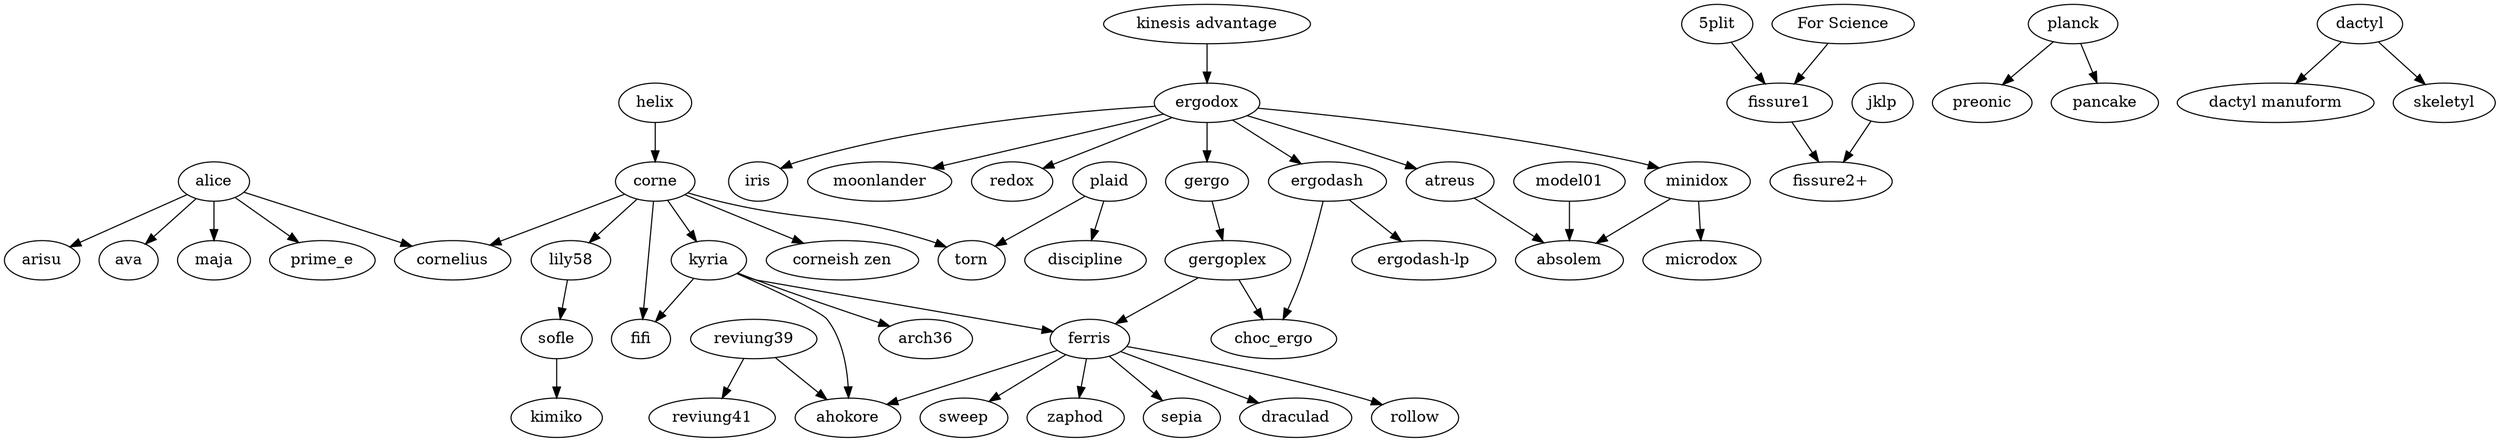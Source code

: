 digraph T {
  subgraph splits {
    helix -> corne;

    corne -> {
      "corneish zen";
      cornelius;
      fifi;
      kyria;
      lily58;
      torn;
    };

    lily58 -> sofle;

    kyria -> {
        ahokore;
        arch36;
        ferris;
        fifi;
    };

    "kinesis advantage" -> ergodox;

    ergodox -> {
      atreus;
      ergodash;
      gergo;
      iris;
      minidox;
      moonlander;
      redox;
    };

    ergodash -> {
      "ergodash-lp";
      choc_ergo;
    };

    gergo -> gergoplex;
    gergoplex -> {
      ferris;
      choc_ergo;
    };

    ferris -> {
      ahokore;
      sepia;
      draculad;
      rollow;
      sweep;
      zaphod;
    };

    minidox -> {
      absolem;
      microdox;
    };

    model01 -> {
      absolem;
    };

    sofle -> kimiko;

    "5plit" -> "fissure1";
    "For Science" -> "fissure1";
    fissure1 -> "fissure2+";
    jklp -> "fissure2+";
  }

  subgraph unibody {
    atreus -> {
      absolem;
    };
    reviung39 -> {
      ahokore;
      reviung41;
    };
  };

  subgraph ortholinear {
    plaid -> {
      discipline;
      torn;
    };
    planck -> {
      preonic;
      pancake;
    };
  }

  subgraph {
    dactyl -> {
      "dactyl manuform";
      skeletyl;
    }
  }

  subgraph alicefamily {
    alice -> {
      arisu;
      ava;
      cornelius;
      maja;
      prime_e;
    }
  }
}
